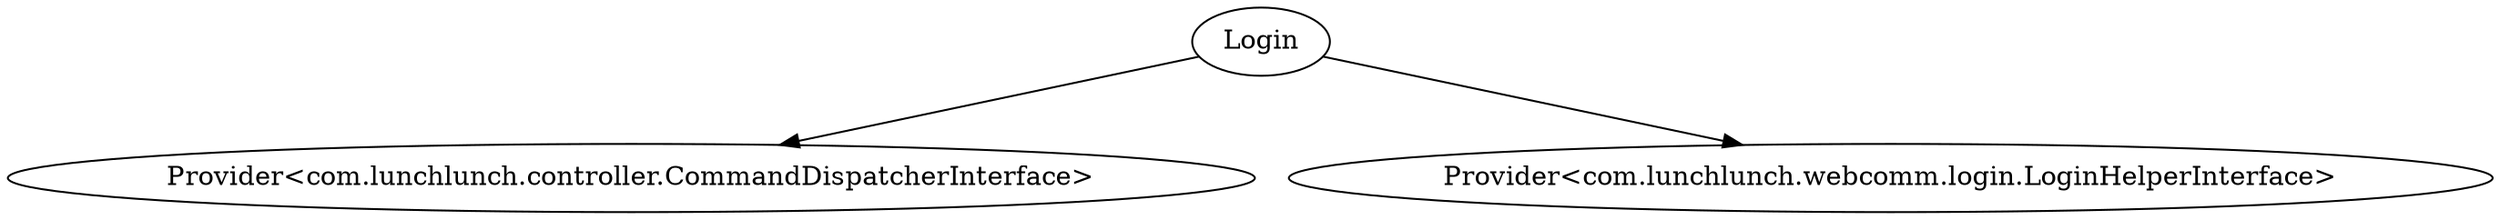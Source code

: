 digraph G1 {
  concentrate = true;
  n2 [label="Provider<com.lunchlunch.controller.CommandDispatcherInterface>"];
  Login -> n2;
  n3 [label="Provider<com.lunchlunch.webcomm.login.LoginHelperInterface>"];
  Login -> n3;
}
